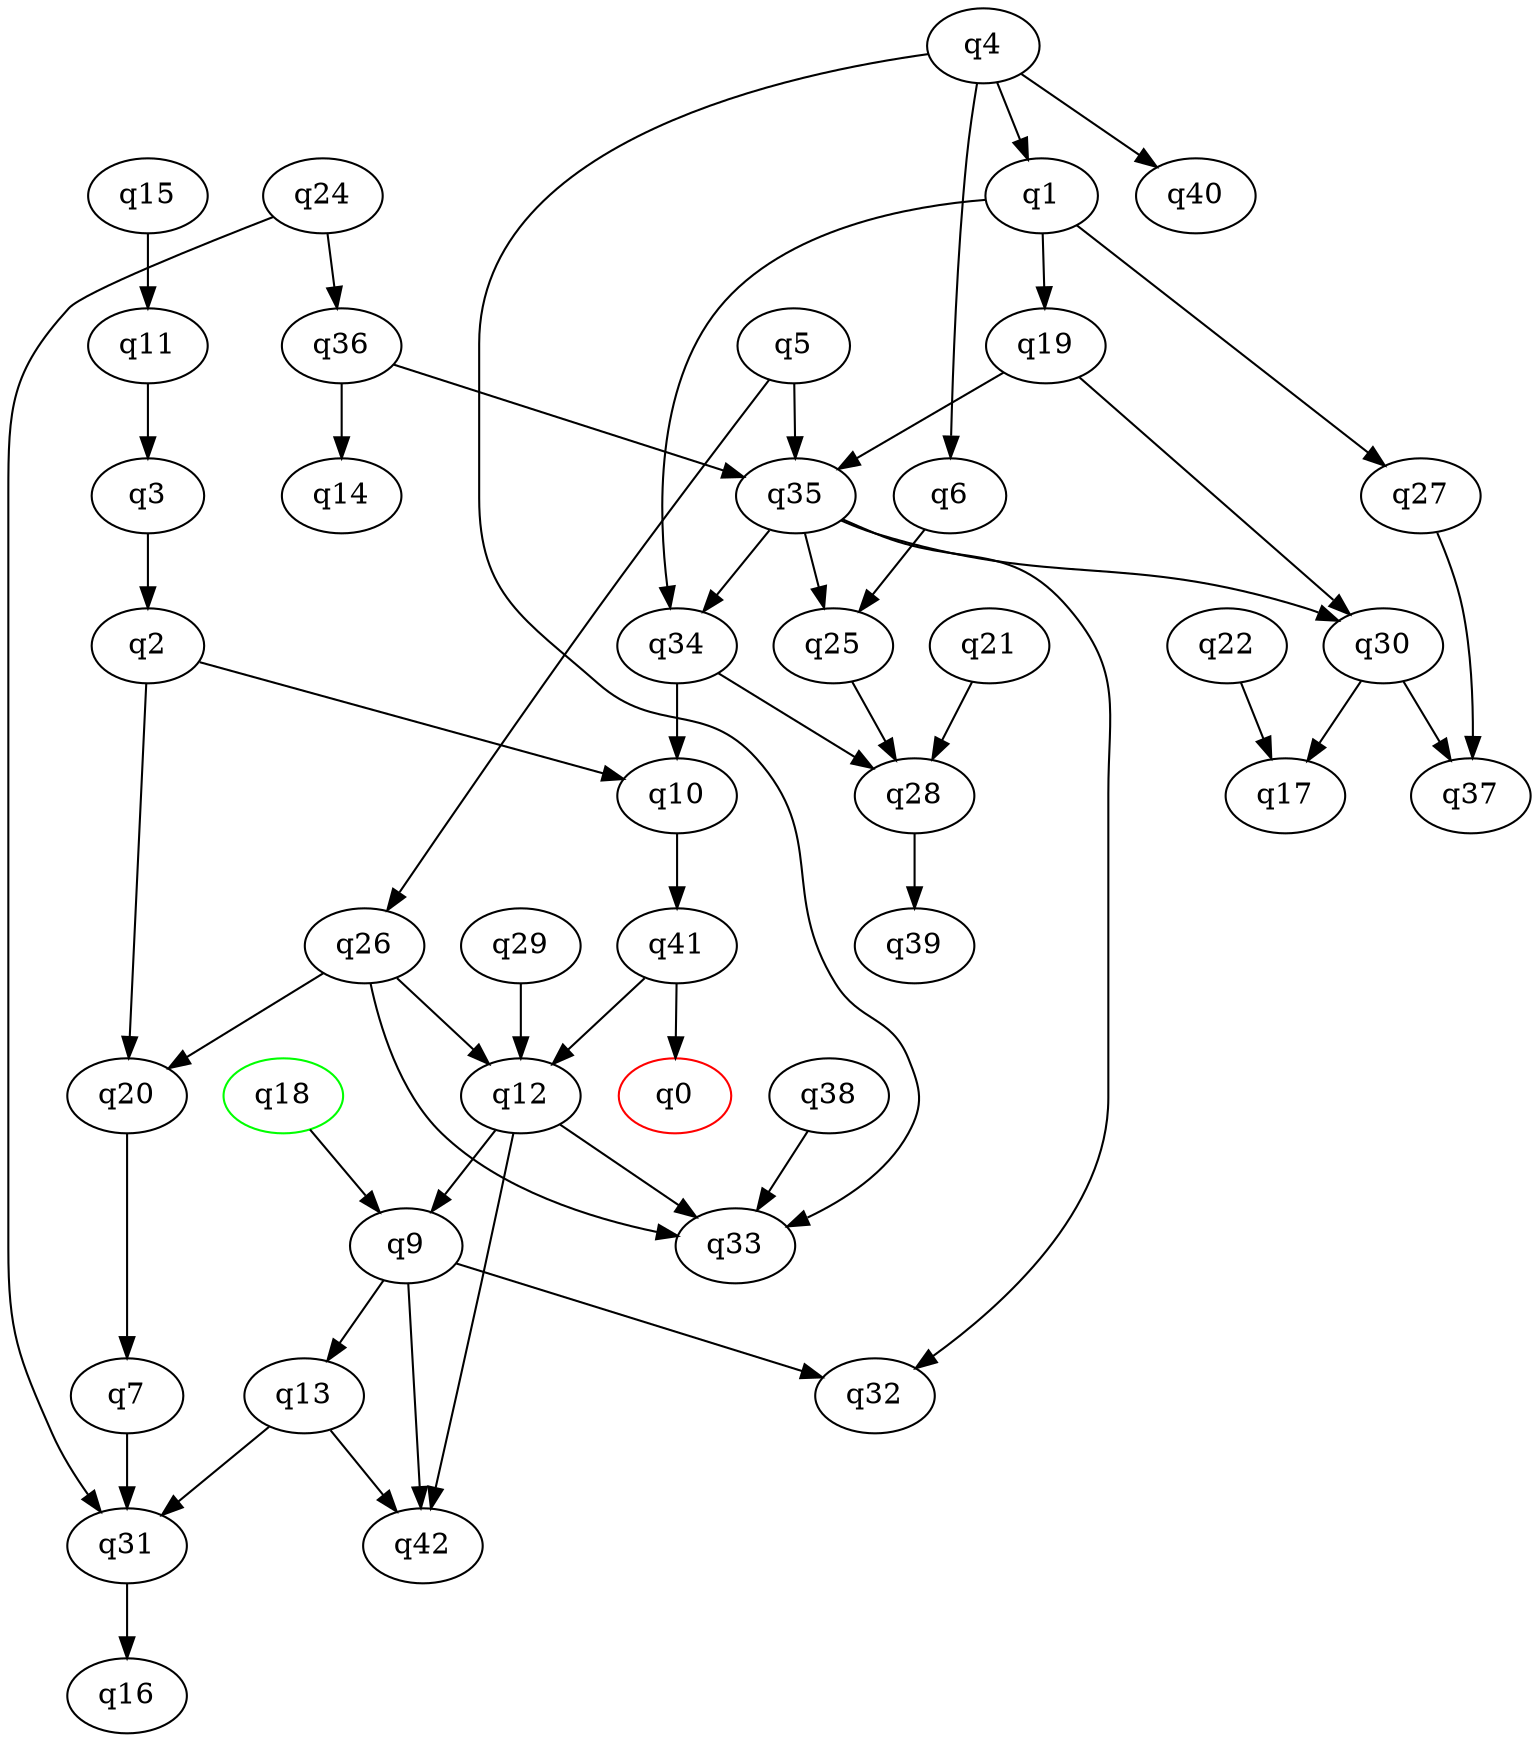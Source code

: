 digraph A{
q18 [initial=1,color=green];
q0 [final=1,color=red];
q1 -> q19;
q1 -> q27;
q1 -> q34;
q2 -> q10;
q2 -> q20;
q3 -> q2;
q4 -> q1;
q4 -> q6;
q4 -> q33;
q4 -> q40;
q5 -> q26;
q5 -> q35;
q6 -> q25;
q7 -> q31;
q9 -> q13;
q9 -> q32;
q9 -> q42;
q10 -> q41;
q11 -> q3;
q12 -> q9;
q12 -> q33;
q12 -> q42;
q13 -> q31;
q13 -> q42;
q15 -> q11;
q18 -> q9;
q19 -> q30;
q19 -> q35;
q20 -> q7;
q21 -> q28;
q22 -> q17;
q24 -> q31;
q24 -> q36;
q25 -> q28;
q26 -> q12;
q26 -> q20;
q26 -> q33;
q27 -> q37;
q28 -> q39;
q29 -> q12;
q30 -> q17;
q30 -> q37;
q31 -> q16;
q34 -> q10;
q34 -> q28;
q35 -> q25;
q35 -> q30;
q35 -> q32;
q35 -> q34;
q36 -> q14;
q36 -> q35;
q38 -> q33;
q41 -> q0;
q41 -> q12;
}